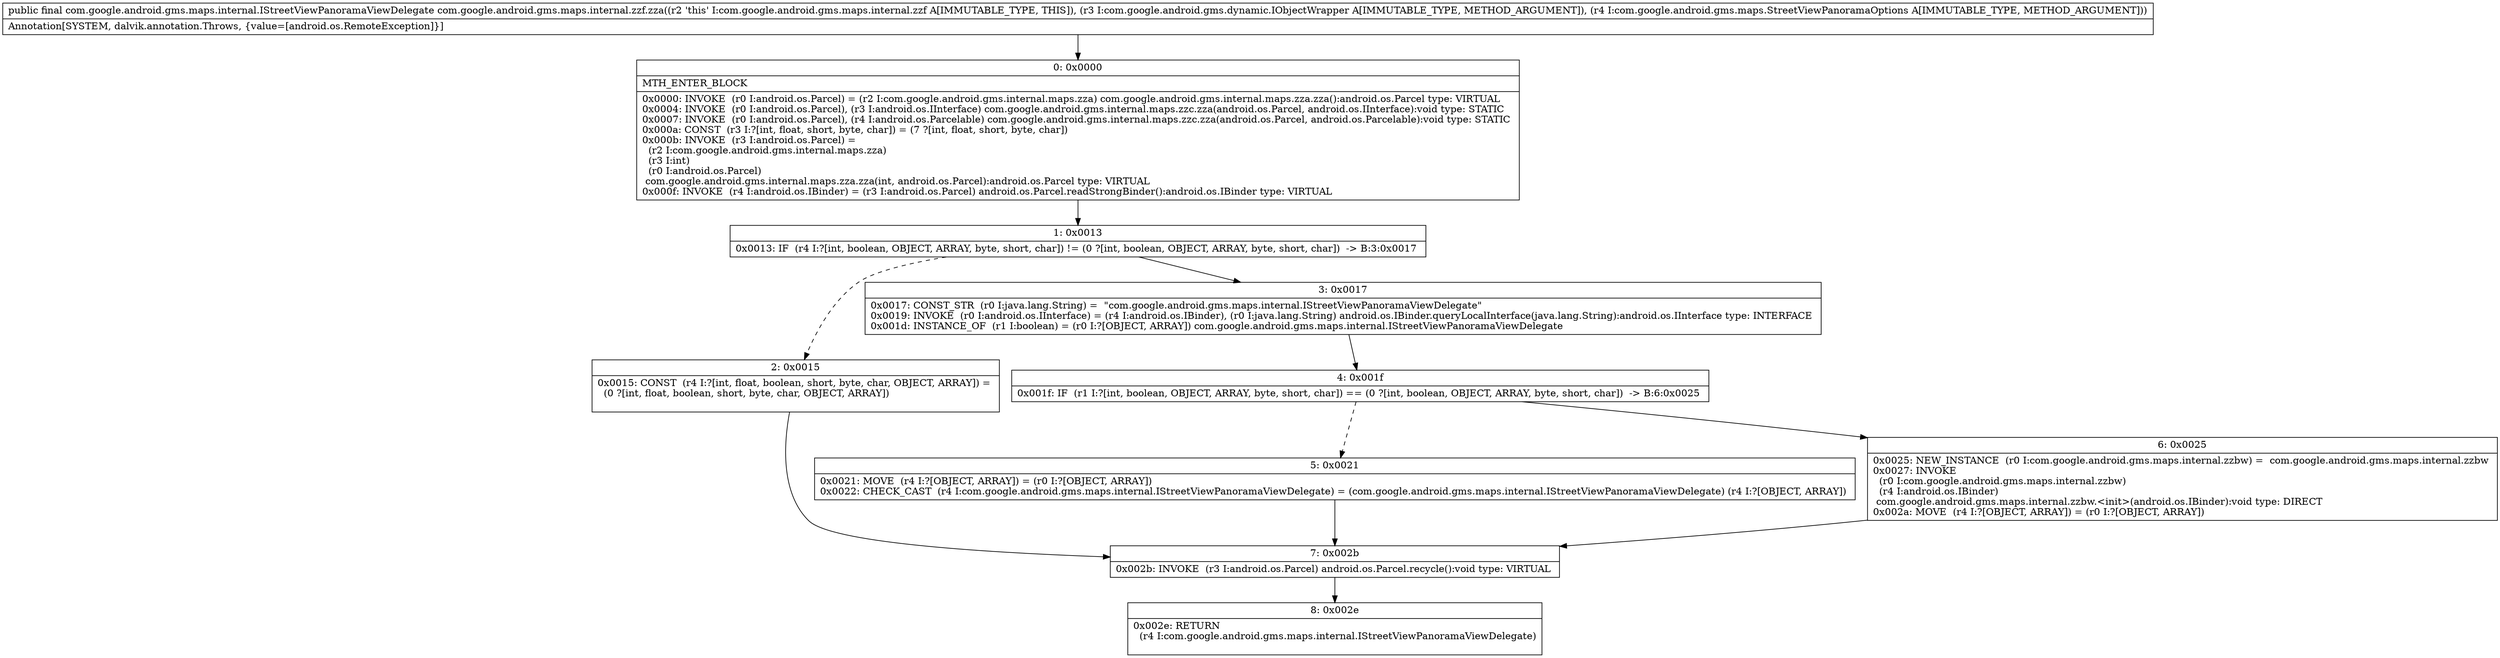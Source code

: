 digraph "CFG forcom.google.android.gms.maps.internal.zzf.zza(Lcom\/google\/android\/gms\/dynamic\/IObjectWrapper;Lcom\/google\/android\/gms\/maps\/StreetViewPanoramaOptions;)Lcom\/google\/android\/gms\/maps\/internal\/IStreetViewPanoramaViewDelegate;" {
Node_0 [shape=record,label="{0\:\ 0x0000|MTH_ENTER_BLOCK\l|0x0000: INVOKE  (r0 I:android.os.Parcel) = (r2 I:com.google.android.gms.internal.maps.zza) com.google.android.gms.internal.maps.zza.zza():android.os.Parcel type: VIRTUAL \l0x0004: INVOKE  (r0 I:android.os.Parcel), (r3 I:android.os.IInterface) com.google.android.gms.internal.maps.zzc.zza(android.os.Parcel, android.os.IInterface):void type: STATIC \l0x0007: INVOKE  (r0 I:android.os.Parcel), (r4 I:android.os.Parcelable) com.google.android.gms.internal.maps.zzc.zza(android.os.Parcel, android.os.Parcelable):void type: STATIC \l0x000a: CONST  (r3 I:?[int, float, short, byte, char]) = (7 ?[int, float, short, byte, char]) \l0x000b: INVOKE  (r3 I:android.os.Parcel) = \l  (r2 I:com.google.android.gms.internal.maps.zza)\l  (r3 I:int)\l  (r0 I:android.os.Parcel)\l com.google.android.gms.internal.maps.zza.zza(int, android.os.Parcel):android.os.Parcel type: VIRTUAL \l0x000f: INVOKE  (r4 I:android.os.IBinder) = (r3 I:android.os.Parcel) android.os.Parcel.readStrongBinder():android.os.IBinder type: VIRTUAL \l}"];
Node_1 [shape=record,label="{1\:\ 0x0013|0x0013: IF  (r4 I:?[int, boolean, OBJECT, ARRAY, byte, short, char]) != (0 ?[int, boolean, OBJECT, ARRAY, byte, short, char])  \-\> B:3:0x0017 \l}"];
Node_2 [shape=record,label="{2\:\ 0x0015|0x0015: CONST  (r4 I:?[int, float, boolean, short, byte, char, OBJECT, ARRAY]) = \l  (0 ?[int, float, boolean, short, byte, char, OBJECT, ARRAY])\l \l}"];
Node_3 [shape=record,label="{3\:\ 0x0017|0x0017: CONST_STR  (r0 I:java.lang.String) =  \"com.google.android.gms.maps.internal.IStreetViewPanoramaViewDelegate\" \l0x0019: INVOKE  (r0 I:android.os.IInterface) = (r4 I:android.os.IBinder), (r0 I:java.lang.String) android.os.IBinder.queryLocalInterface(java.lang.String):android.os.IInterface type: INTERFACE \l0x001d: INSTANCE_OF  (r1 I:boolean) = (r0 I:?[OBJECT, ARRAY]) com.google.android.gms.maps.internal.IStreetViewPanoramaViewDelegate \l}"];
Node_4 [shape=record,label="{4\:\ 0x001f|0x001f: IF  (r1 I:?[int, boolean, OBJECT, ARRAY, byte, short, char]) == (0 ?[int, boolean, OBJECT, ARRAY, byte, short, char])  \-\> B:6:0x0025 \l}"];
Node_5 [shape=record,label="{5\:\ 0x0021|0x0021: MOVE  (r4 I:?[OBJECT, ARRAY]) = (r0 I:?[OBJECT, ARRAY]) \l0x0022: CHECK_CAST  (r4 I:com.google.android.gms.maps.internal.IStreetViewPanoramaViewDelegate) = (com.google.android.gms.maps.internal.IStreetViewPanoramaViewDelegate) (r4 I:?[OBJECT, ARRAY]) \l}"];
Node_6 [shape=record,label="{6\:\ 0x0025|0x0025: NEW_INSTANCE  (r0 I:com.google.android.gms.maps.internal.zzbw) =  com.google.android.gms.maps.internal.zzbw \l0x0027: INVOKE  \l  (r0 I:com.google.android.gms.maps.internal.zzbw)\l  (r4 I:android.os.IBinder)\l com.google.android.gms.maps.internal.zzbw.\<init\>(android.os.IBinder):void type: DIRECT \l0x002a: MOVE  (r4 I:?[OBJECT, ARRAY]) = (r0 I:?[OBJECT, ARRAY]) \l}"];
Node_7 [shape=record,label="{7\:\ 0x002b|0x002b: INVOKE  (r3 I:android.os.Parcel) android.os.Parcel.recycle():void type: VIRTUAL \l}"];
Node_8 [shape=record,label="{8\:\ 0x002e|0x002e: RETURN  \l  (r4 I:com.google.android.gms.maps.internal.IStreetViewPanoramaViewDelegate)\l \l}"];
MethodNode[shape=record,label="{public final com.google.android.gms.maps.internal.IStreetViewPanoramaViewDelegate com.google.android.gms.maps.internal.zzf.zza((r2 'this' I:com.google.android.gms.maps.internal.zzf A[IMMUTABLE_TYPE, THIS]), (r3 I:com.google.android.gms.dynamic.IObjectWrapper A[IMMUTABLE_TYPE, METHOD_ARGUMENT]), (r4 I:com.google.android.gms.maps.StreetViewPanoramaOptions A[IMMUTABLE_TYPE, METHOD_ARGUMENT]))  | Annotation[SYSTEM, dalvik.annotation.Throws, \{value=[android.os.RemoteException]\}]\l}"];
MethodNode -> Node_0;
Node_0 -> Node_1;
Node_1 -> Node_2[style=dashed];
Node_1 -> Node_3;
Node_2 -> Node_7;
Node_3 -> Node_4;
Node_4 -> Node_5[style=dashed];
Node_4 -> Node_6;
Node_5 -> Node_7;
Node_6 -> Node_7;
Node_7 -> Node_8;
}

